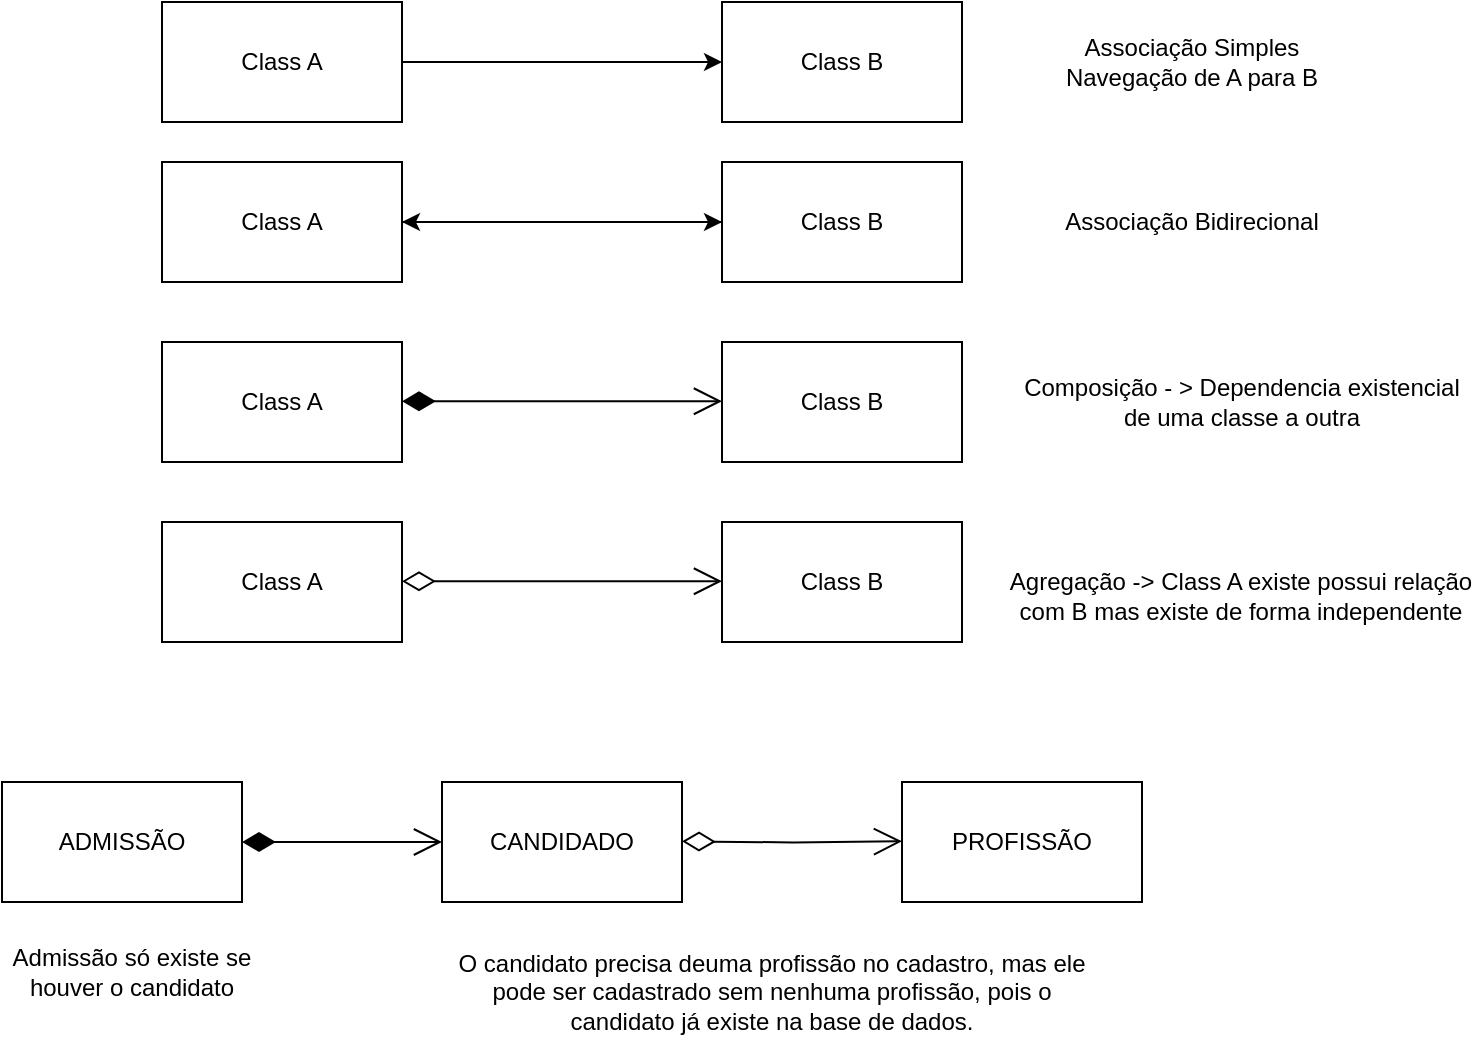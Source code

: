 <mxfile version="26.2.8">
  <diagram name="Página-1" id="SBCsVPUeXtF9hYlUBdNZ">
    <mxGraphModel dx="1407" dy="589" grid="1" gridSize="10" guides="1" tooltips="1" connect="1" arrows="1" fold="1" page="0" pageScale="1" pageWidth="827" pageHeight="1169" math="0" shadow="0">
      <root>
        <mxCell id="0" />
        <mxCell id="1" parent="0" />
        <mxCell id="XDR-j0-Dpszl2aPEmveP-2" value="Class B" style="rounded=0;whiteSpace=wrap;html=1;" vertex="1" parent="1">
          <mxGeometry x="160" y="10" width="120" height="60" as="geometry" />
        </mxCell>
        <mxCell id="XDR-j0-Dpszl2aPEmveP-5" style="edgeStyle=orthogonalEdgeStyle;rounded=0;orthogonalLoop=1;jettySize=auto;html=1;exitX=1;exitY=0.5;exitDx=0;exitDy=0;" edge="1" parent="1" source="XDR-j0-Dpszl2aPEmveP-3" target="XDR-j0-Dpszl2aPEmveP-2">
          <mxGeometry relative="1" as="geometry" />
        </mxCell>
        <mxCell id="XDR-j0-Dpszl2aPEmveP-3" value="Class A" style="rounded=0;whiteSpace=wrap;html=1;" vertex="1" parent="1">
          <mxGeometry x="-120" y="10" width="120" height="60" as="geometry" />
        </mxCell>
        <mxCell id="XDR-j0-Dpszl2aPEmveP-16" style="edgeStyle=orthogonalEdgeStyle;rounded=0;orthogonalLoop=1;jettySize=auto;html=1;" edge="1" parent="1" source="XDR-j0-Dpszl2aPEmveP-6" target="XDR-j0-Dpszl2aPEmveP-8">
          <mxGeometry relative="1" as="geometry" />
        </mxCell>
        <mxCell id="XDR-j0-Dpszl2aPEmveP-6" value="Class B" style="rounded=0;whiteSpace=wrap;html=1;" vertex="1" parent="1">
          <mxGeometry x="160" y="90" width="120" height="60" as="geometry" />
        </mxCell>
        <mxCell id="XDR-j0-Dpszl2aPEmveP-15" style="edgeStyle=orthogonalEdgeStyle;rounded=0;orthogonalLoop=1;jettySize=auto;html=1;entryX=0;entryY=0.5;entryDx=0;entryDy=0;" edge="1" parent="1" source="XDR-j0-Dpszl2aPEmveP-8" target="XDR-j0-Dpszl2aPEmveP-6">
          <mxGeometry relative="1" as="geometry" />
        </mxCell>
        <mxCell id="XDR-j0-Dpszl2aPEmveP-8" value="Class A" style="rounded=0;whiteSpace=wrap;html=1;" vertex="1" parent="1">
          <mxGeometry x="-120" y="90" width="120" height="60" as="geometry" />
        </mxCell>
        <mxCell id="XDR-j0-Dpszl2aPEmveP-9" value="Class B" style="rounded=0;whiteSpace=wrap;html=1;" vertex="1" parent="1">
          <mxGeometry x="160" y="180" width="120" height="60" as="geometry" />
        </mxCell>
        <mxCell id="XDR-j0-Dpszl2aPEmveP-11" value="Class A" style="rounded=0;whiteSpace=wrap;html=1;" vertex="1" parent="1">
          <mxGeometry x="-120" y="180" width="120" height="60" as="geometry" />
        </mxCell>
        <mxCell id="XDR-j0-Dpszl2aPEmveP-12" value="Class B" style="rounded=0;whiteSpace=wrap;html=1;" vertex="1" parent="1">
          <mxGeometry x="160" y="270" width="120" height="60" as="geometry" />
        </mxCell>
        <mxCell id="XDR-j0-Dpszl2aPEmveP-14" value="Class A" style="rounded=0;whiteSpace=wrap;html=1;" vertex="1" parent="1">
          <mxGeometry x="-120" y="270" width="120" height="60" as="geometry" />
        </mxCell>
        <mxCell id="XDR-j0-Dpszl2aPEmveP-17" value="" style="endArrow=open;html=1;endSize=12;startArrow=diamondThin;startSize=14;startFill=0;edgeStyle=orthogonalEdgeStyle;rounded=0;" edge="1" parent="1">
          <mxGeometry relative="1" as="geometry">
            <mxPoint y="299.63" as="sourcePoint" />
            <mxPoint x="160" y="299.63" as="targetPoint" />
          </mxGeometry>
        </mxCell>
        <mxCell id="XDR-j0-Dpszl2aPEmveP-20" value="&lt;div&gt;Associação Simples&lt;/div&gt;&lt;div&gt;Navegação de A para B&lt;/div&gt;" style="text;html=1;align=center;verticalAlign=middle;whiteSpace=wrap;rounded=0;" vertex="1" parent="1">
          <mxGeometry x="320" y="25" width="150" height="30" as="geometry" />
        </mxCell>
        <mxCell id="XDR-j0-Dpszl2aPEmveP-21" value="&lt;div&gt;&lt;br&gt;&lt;/div&gt;&lt;div&gt;Agregação -&amp;gt; Class A existe possui relação com B mas existe de forma independente&lt;/div&gt;" style="text;html=1;align=center;verticalAlign=middle;whiteSpace=wrap;rounded=0;" vertex="1" parent="1">
          <mxGeometry x="300" y="285" width="239" height="30" as="geometry" />
        </mxCell>
        <mxCell id="XDR-j0-Dpszl2aPEmveP-22" value="Associação Bidirecional" style="text;html=1;align=center;verticalAlign=middle;whiteSpace=wrap;rounded=0;" vertex="1" parent="1">
          <mxGeometry x="320" y="105" width="150" height="30" as="geometry" />
        </mxCell>
        <mxCell id="XDR-j0-Dpszl2aPEmveP-23" value="Composição - &amp;gt; Dependencia existencial de uma classe a outra " style="text;html=1;align=center;verticalAlign=middle;whiteSpace=wrap;rounded=0;" vertex="1" parent="1">
          <mxGeometry x="309.5" y="195" width="220" height="30" as="geometry" />
        </mxCell>
        <mxCell id="XDR-j0-Dpszl2aPEmveP-24" value="" style="endArrow=open;html=1;endSize=12;startArrow=diamondThin;startSize=14;startFill=1;edgeStyle=orthogonalEdgeStyle;align=left;verticalAlign=bottom;rounded=0;" edge="1" parent="1">
          <mxGeometry x="-1" y="3" relative="1" as="geometry">
            <mxPoint y="209.63" as="sourcePoint" />
            <mxPoint x="160" y="209.63" as="targetPoint" />
          </mxGeometry>
        </mxCell>
        <mxCell id="XDR-j0-Dpszl2aPEmveP-25" value="CANDIDADO" style="rounded=0;whiteSpace=wrap;html=1;" vertex="1" parent="1">
          <mxGeometry x="20" y="400" width="120" height="60" as="geometry" />
        </mxCell>
        <mxCell id="XDR-j0-Dpszl2aPEmveP-26" value="PROFISSÃO" style="rounded=0;whiteSpace=wrap;html=1;" vertex="1" parent="1">
          <mxGeometry x="250" y="400" width="120" height="60" as="geometry" />
        </mxCell>
        <mxCell id="XDR-j0-Dpszl2aPEmveP-27" value="" style="endArrow=open;html=1;endSize=12;startArrow=diamondThin;startSize=14;startFill=0;edgeStyle=orthogonalEdgeStyle;rounded=0;exitX=1;exitY=0.5;exitDx=0;exitDy=0;" edge="1" parent="1">
          <mxGeometry relative="1" as="geometry">
            <mxPoint x="140" y="429.68" as="sourcePoint" />
            <mxPoint x="250" y="429.63" as="targetPoint" />
          </mxGeometry>
        </mxCell>
        <mxCell id="XDR-j0-Dpszl2aPEmveP-30" value="O candidato precisa deuma profissão no cadastro, mas ele pode ser cadastrado sem nenhuma profissão, pois o candidato já existe na base de dados. " style="text;html=1;align=center;verticalAlign=middle;whiteSpace=wrap;rounded=0;" vertex="1" parent="1">
          <mxGeometry x="20" y="490" width="330" height="30" as="geometry" />
        </mxCell>
        <mxCell id="XDR-j0-Dpszl2aPEmveP-34" value="ADMISSÃO" style="rounded=0;whiteSpace=wrap;html=1;" vertex="1" parent="1">
          <mxGeometry x="-200" y="400" width="120" height="60" as="geometry" />
        </mxCell>
        <mxCell id="XDR-j0-Dpszl2aPEmveP-35" value="" style="endArrow=open;html=1;endSize=12;startArrow=diamondThin;startSize=14;startFill=1;edgeStyle=orthogonalEdgeStyle;align=left;verticalAlign=bottom;rounded=0;" edge="1" parent="1">
          <mxGeometry x="-1" y="3" relative="1" as="geometry">
            <mxPoint x="-80" y="430" as="sourcePoint" />
            <mxPoint x="20" y="430" as="targetPoint" />
          </mxGeometry>
        </mxCell>
        <mxCell id="XDR-j0-Dpszl2aPEmveP-36" value="Admissão só existe se houver o candidato" style="text;html=1;align=center;verticalAlign=middle;whiteSpace=wrap;rounded=0;" vertex="1" parent="1">
          <mxGeometry x="-200" y="480" width="130" height="30" as="geometry" />
        </mxCell>
      </root>
    </mxGraphModel>
  </diagram>
</mxfile>
